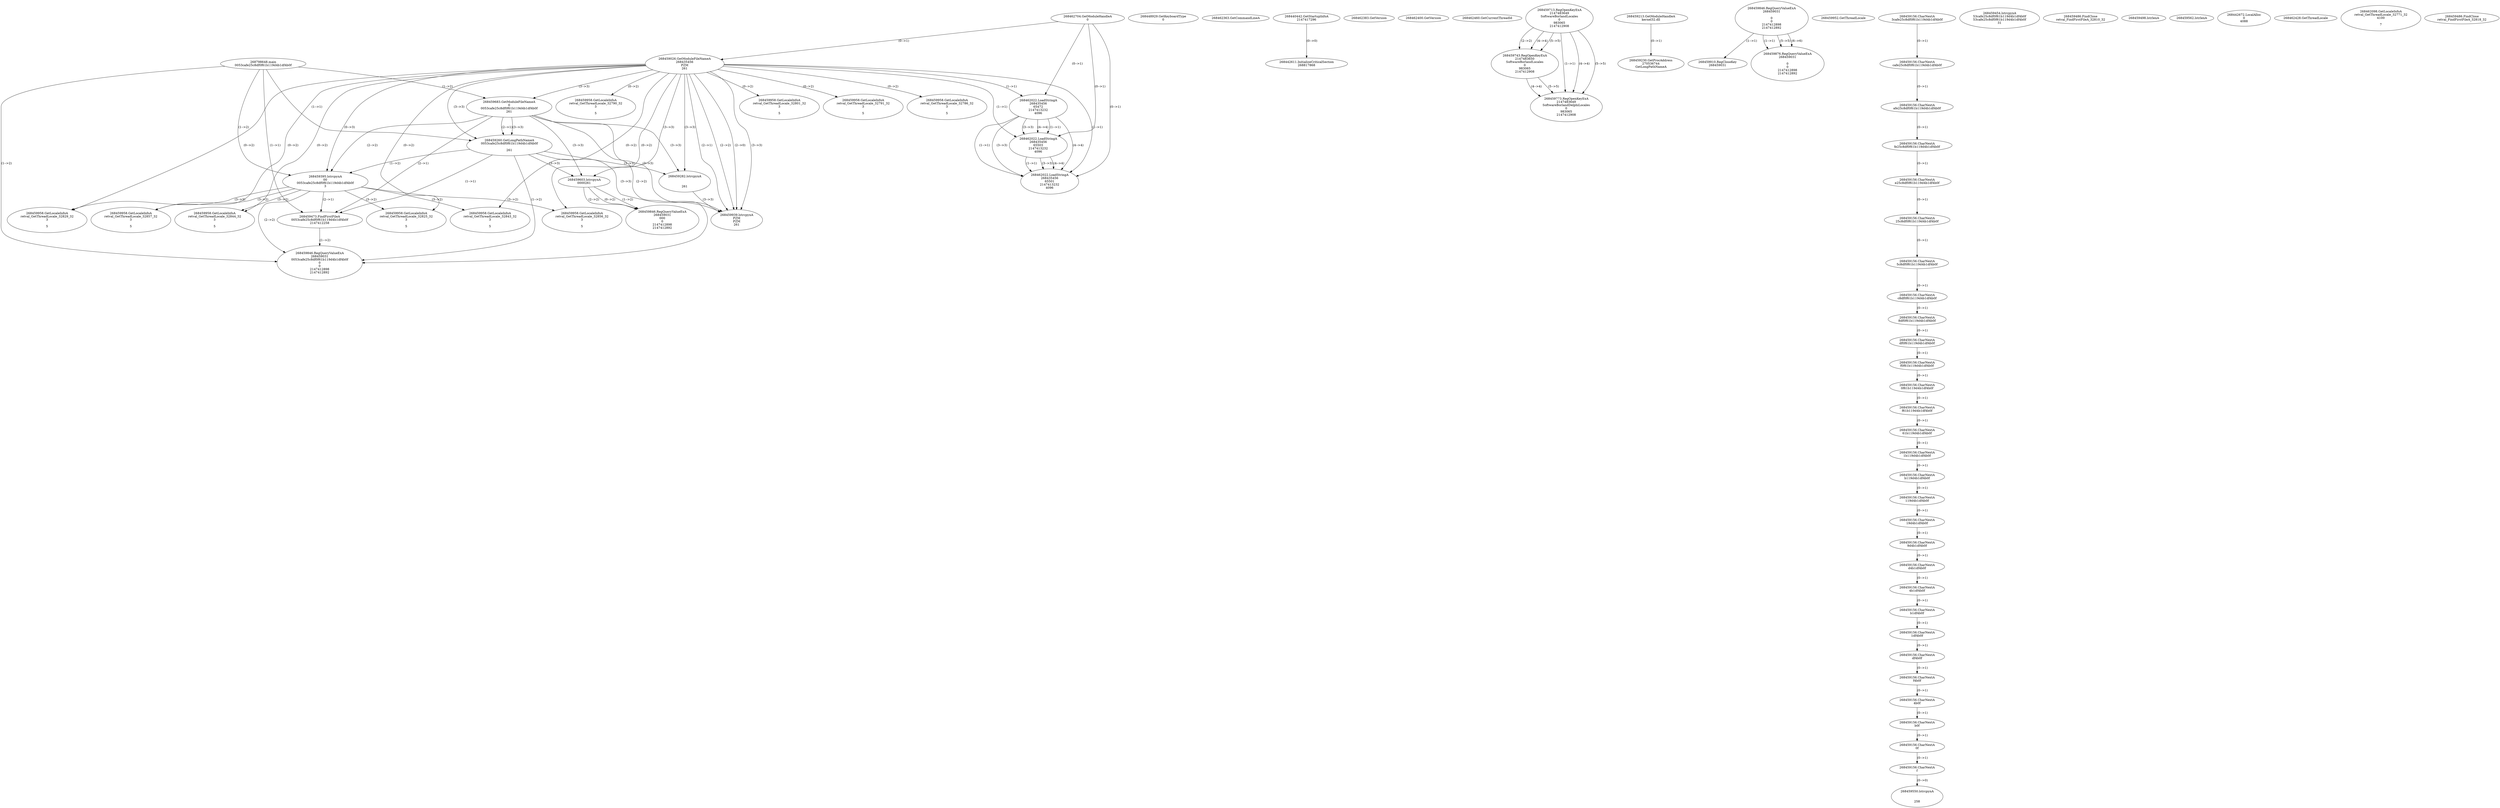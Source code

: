 // Global SCDG with merge call
digraph {
	0 [label="268798648.main
0053cafe25c8df0f61b119d4b1df4b0f"]
	1 [label="268462704.GetModuleHandleA
0"]
	2 [label="268448929.GetKeyboardType
0"]
	3 [label="268462363.GetCommandLineA
"]
	4 [label="268440442.GetStartupInfoA
2147417296"]
	5 [label="268462383.GetVersion
"]
	6 [label="268462400.GetVersion
"]
	7 [label="268462460.GetCurrentThreadId
"]
	8 [label="268459026.GetModuleFileNameA
268435456
PZM
261"]
	1 -> 8 [label="(0-->1)"]
	9 [label="268459683.GetModuleFileNameA
0
0053cafe25c8df0f61b119d4b1df4b0f
261"]
	0 -> 9 [label="(1-->2)"]
	8 -> 9 [label="(3-->3)"]
	10 [label="268459713.RegOpenKeyExA
2147483649
Software\Borland\Locales
0
983065
2147412908"]
	11 [label="268459743.RegOpenKeyExA
2147483650
Software\Borland\Locales
0
983065
2147412908"]
	10 -> 11 [label="(2-->2)"]
	10 -> 11 [label="(4-->4)"]
	10 -> 11 [label="(5-->5)"]
	12 [label="268459773.RegOpenKeyExA
2147483649
Software\Borland\Delphi\Locales
0
983065
2147412908"]
	10 -> 12 [label="(1-->1)"]
	10 -> 12 [label="(4-->4)"]
	11 -> 12 [label="(4-->4)"]
	10 -> 12 [label="(5-->5)"]
	11 -> 12 [label="(5-->5)"]
	13 [label="268459213.GetModuleHandleA
kernel32.dll"]
	14 [label="268459230.GetProcAddress
270536744
GetLongPathNameA"]
	13 -> 14 [label="(0-->1)"]
	15 [label="268459260.GetLongPathNameA
0053cafe25c8df0f61b119d4b1df4b0f

261"]
	0 -> 15 [label="(1-->1)"]
	9 -> 15 [label="(2-->1)"]
	8 -> 15 [label="(3-->3)"]
	9 -> 15 [label="(3-->3)"]
	16 [label="268459282.lstrcpynA


261"]
	8 -> 16 [label="(3-->3)"]
	9 -> 16 [label="(3-->3)"]
	15 -> 16 [label="(3-->3)"]
	17 [label="268459846.RegQueryValueExA
268459031

0
0
2147412898
2147412892"]
	18 [label="268459910.RegCloseKey
268459031"]
	17 -> 18 [label="(1-->1)"]
	19 [label="268459939.lstrcpynA
PZM
PZM
261"]
	8 -> 19 [label="(2-->1)"]
	8 -> 19 [label="(2-->2)"]
	8 -> 19 [label="(3-->3)"]
	9 -> 19 [label="(3-->3)"]
	15 -> 19 [label="(3-->3)"]
	16 -> 19 [label="(3-->3)"]
	8 -> 19 [label="(2-->0)"]
	20 [label="268459952.GetThreadLocale
"]
	21 [label="268459958.GetLocaleInfoA
retval_GetThreadLocale_32786_32
3

5"]
	8 -> 21 [label="(0-->2)"]
	22 [label="268462022.LoadStringA
268435456
65472
2147413232
4096"]
	1 -> 22 [label="(0-->1)"]
	8 -> 22 [label="(1-->1)"]
	23 [label="268459876.RegQueryValueExA
268459031

0
0
2147412898
2147412892"]
	17 -> 23 [label="(1-->1)"]
	17 -> 23 [label="(5-->5)"]
	17 -> 23 [label="(6-->6)"]
	24 [label="268459958.GetLocaleInfoA
retval_GetThreadLocale_32790_32
3

5"]
	8 -> 24 [label="(0-->2)"]
	25 [label="268462022.LoadStringA
268435456
65503
2147413232
4096"]
	1 -> 25 [label="(0-->1)"]
	8 -> 25 [label="(1-->1)"]
	22 -> 25 [label="(1-->1)"]
	22 -> 25 [label="(3-->3)"]
	22 -> 25 [label="(4-->4)"]
	26 [label="268459395.lstrcpynA
00
0053cafe25c8df0f61b119d4b1df4b0f
3"]
	0 -> 26 [label="(1-->2)"]
	9 -> 26 [label="(2-->2)"]
	15 -> 26 [label="(1-->2)"]
	8 -> 26 [label="(0-->3)"]
	27 [label="268459156.CharNextA
3cafe25c8df0f61b119d4b1df4b0f"]
	28 [label="268459156.CharNextA
cafe25c8df0f61b119d4b1df4b0f"]
	27 -> 28 [label="(0-->1)"]
	29 [label="268459156.CharNextA
afe25c8df0f61b119d4b1df4b0f"]
	28 -> 29 [label="(0-->1)"]
	30 [label="268459156.CharNextA
fe25c8df0f61b119d4b1df4b0f"]
	29 -> 30 [label="(0-->1)"]
	31 [label="268459156.CharNextA
e25c8df0f61b119d4b1df4b0f"]
	30 -> 31 [label="(0-->1)"]
	32 [label="268459156.CharNextA
25c8df0f61b119d4b1df4b0f"]
	31 -> 32 [label="(0-->1)"]
	33 [label="268459156.CharNextA
5c8df0f61b119d4b1df4b0f"]
	32 -> 33 [label="(0-->1)"]
	34 [label="268459156.CharNextA
c8df0f61b119d4b1df4b0f"]
	33 -> 34 [label="(0-->1)"]
	35 [label="268459156.CharNextA
8df0f61b119d4b1df4b0f"]
	34 -> 35 [label="(0-->1)"]
	36 [label="268459156.CharNextA
df0f61b119d4b1df4b0f"]
	35 -> 36 [label="(0-->1)"]
	37 [label="268459156.CharNextA
f0f61b119d4b1df4b0f"]
	36 -> 37 [label="(0-->1)"]
	38 [label="268459156.CharNextA
0f61b119d4b1df4b0f"]
	37 -> 38 [label="(0-->1)"]
	39 [label="268459156.CharNextA
f61b119d4b1df4b0f"]
	38 -> 39 [label="(0-->1)"]
	40 [label="268459156.CharNextA
61b119d4b1df4b0f"]
	39 -> 40 [label="(0-->1)"]
	41 [label="268459156.CharNextA
1b119d4b1df4b0f"]
	40 -> 41 [label="(0-->1)"]
	42 [label="268459156.CharNextA
b119d4b1df4b0f"]
	41 -> 42 [label="(0-->1)"]
	43 [label="268459156.CharNextA
119d4b1df4b0f"]
	42 -> 43 [label="(0-->1)"]
	44 [label="268459156.CharNextA
19d4b1df4b0f"]
	43 -> 44 [label="(0-->1)"]
	45 [label="268459156.CharNextA
9d4b1df4b0f"]
	44 -> 45 [label="(0-->1)"]
	46 [label="268459156.CharNextA
d4b1df4b0f"]
	45 -> 46 [label="(0-->1)"]
	47 [label="268459156.CharNextA
4b1df4b0f"]
	46 -> 47 [label="(0-->1)"]
	48 [label="268459156.CharNextA
b1df4b0f"]
	47 -> 48 [label="(0-->1)"]
	49 [label="268459156.CharNextA
1df4b0f"]
	48 -> 49 [label="(0-->1)"]
	50 [label="268459156.CharNextA
df4b0f"]
	49 -> 50 [label="(0-->1)"]
	51 [label="268459156.CharNextA
f4b0f"]
	50 -> 51 [label="(0-->1)"]
	52 [label="268459156.CharNextA
4b0f"]
	51 -> 52 [label="(0-->1)"]
	53 [label="268459156.CharNextA
b0f"]
	52 -> 53 [label="(0-->1)"]
	54 [label="268459156.CharNextA
0f"]
	53 -> 54 [label="(0-->1)"]
	55 [label="268459156.CharNextA
f"]
	54 -> 55 [label="(0-->1)"]
	56 [label="268459454.lstrcpynA
53cafe25c8df0f61b119d4b1df4b0f
53cafe25c8df0f61b119d4b1df4b0f
31"]
	57 [label="268459473.FindFirstFileA
0053cafe25c8df0f61b119d4b1df4b0f
2147412258"]
	0 -> 57 [label="(1-->1)"]
	9 -> 57 [label="(2-->1)"]
	15 -> 57 [label="(1-->1)"]
	26 -> 57 [label="(2-->1)"]
	58 [label="268459486.FindClose
retval_FindFirstFileA_32810_32"]
	59 [label="268459498.lstrlenA
"]
	60 [label="268459550.lstrcpynA


258"]
	55 -> 60 [label="(0-->0)"]
	61 [label="268459562.lstrlenA
"]
	62 [label="268459603.lstrcpynA
00\
00\
261"]
	8 -> 62 [label="(3-->3)"]
	9 -> 62 [label="(3-->3)"]
	15 -> 62 [label="(3-->3)"]
	63 [label="268459846.RegQueryValueExA
268459031
00\
0
0
2147412898
2147412892"]
	62 -> 63 [label="(1-->2)"]
	62 -> 63 [label="(2-->2)"]
	62 -> 63 [label="(0-->2)"]
	64 [label="268459958.GetLocaleInfoA
retval_GetThreadLocale_32857_32
3

5"]
	8 -> 64 [label="(0-->2)"]
	26 -> 64 [label="(3-->2)"]
	65 [label="268442611.InitializeCriticalSection
268817868"]
	4 -> 65 [label="(0-->0)"]
	66 [label="268442672.LocalAlloc
0
4088"]
	67 [label="268462428.GetThreadLocale
"]
	68 [label="268462098.GetLocaleInfoA
retval_GetThreadLocale_32771_32
4100

7"]
	69 [label="268459486.FindClose
retval_FindFirstFileA_32818_32"]
	70 [label="268459958.GetLocaleInfoA
retval_GetThreadLocale_32844_32
3

5"]
	8 -> 70 [label="(0-->2)"]
	26 -> 70 [label="(3-->2)"]
	71 [label="268462022.LoadStringA
268435456
65501
2147413232
4096"]
	1 -> 71 [label="(0-->1)"]
	8 -> 71 [label="(1-->1)"]
	22 -> 71 [label="(1-->1)"]
	25 -> 71 [label="(1-->1)"]
	22 -> 71 [label="(3-->3)"]
	25 -> 71 [label="(3-->3)"]
	22 -> 71 [label="(4-->4)"]
	25 -> 71 [label="(4-->4)"]
	72 [label="268459958.GetLocaleInfoA
retval_GetThreadLocale_32856_32
3

5"]
	8 -> 72 [label="(0-->2)"]
	26 -> 72 [label="(3-->2)"]
	73 [label="268459958.GetLocaleInfoA
retval_GetThreadLocale_32801_32
3

5"]
	8 -> 73 [label="(0-->2)"]
	74 [label="268459958.GetLocaleInfoA
retval_GetThreadLocale_32843_32
3

5"]
	8 -> 74 [label="(0-->2)"]
	26 -> 74 [label="(3-->2)"]
	75 [label="268459846.RegQueryValueExA
268459031
0053cafe25c8df0f61b119d4b1df4b0f
0
0
2147412898
2147412892"]
	0 -> 75 [label="(1-->2)"]
	9 -> 75 [label="(2-->2)"]
	15 -> 75 [label="(1-->2)"]
	26 -> 75 [label="(2-->2)"]
	57 -> 75 [label="(1-->2)"]
	76 [label="268459958.GetLocaleInfoA
retval_GetThreadLocale_32829_32
3

5"]
	8 -> 76 [label="(0-->2)"]
	26 -> 76 [label="(3-->2)"]
	77 [label="268459958.GetLocaleInfoA
retval_GetThreadLocale_32791_32
3

5"]
	8 -> 77 [label="(0-->2)"]
	78 [label="268459958.GetLocaleInfoA
retval_GetThreadLocale_32825_32
3

5"]
	8 -> 78 [label="(0-->2)"]
	26 -> 78 [label="(3-->2)"]
}
